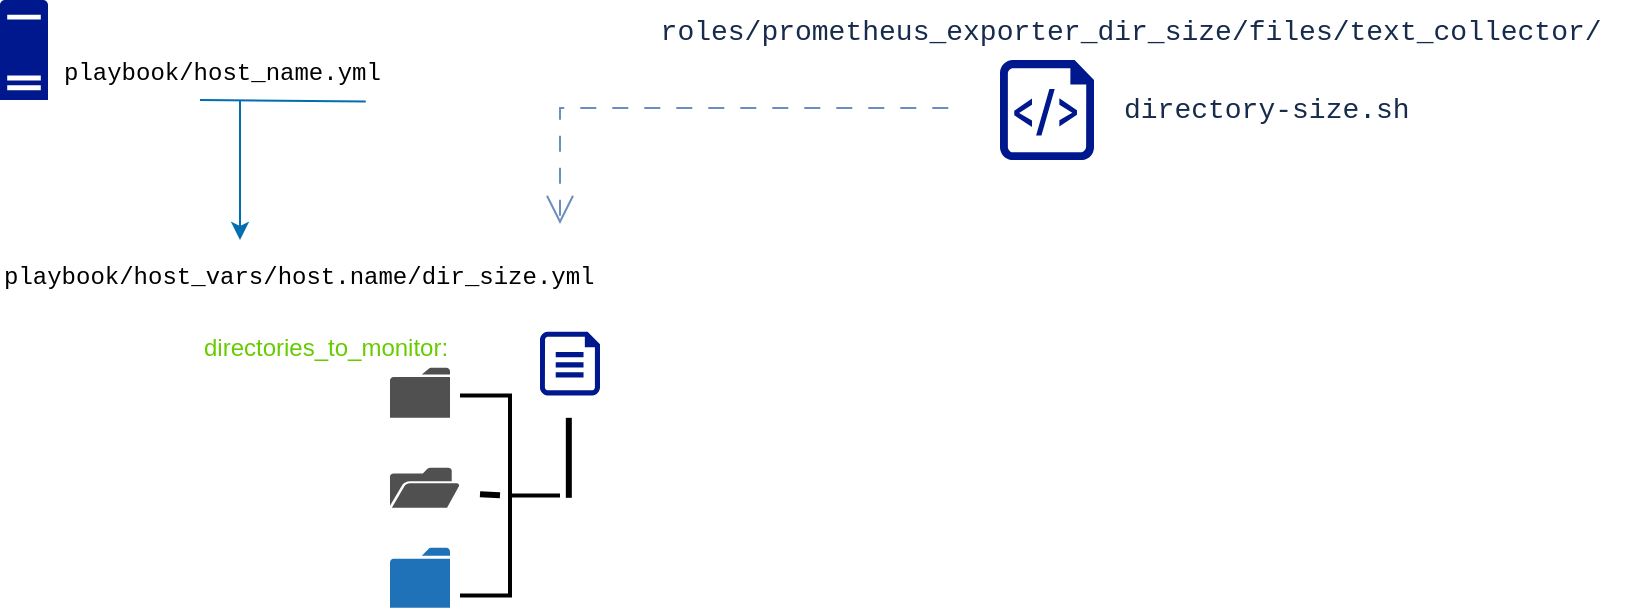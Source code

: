 <mxfile version="24.6.4" type="github">
  <diagram name="Page-1" id="HYofu469Ok2oPQixLi18">
    <mxGraphModel dx="2440" dy="1366" grid="1" gridSize="10" guides="1" tooltips="1" connect="1" arrows="1" fold="1" page="1" pageScale="1" pageWidth="827" pageHeight="1169" math="0" shadow="0">
      <root>
        <mxCell id="0" />
        <mxCell id="1" parent="0" />
        <mxCell id="WQhL-T7OeGWusMz7-_pZ-56" value="" style="sketch=0;pointerEvents=1;shadow=0;dashed=0;html=1;strokeColor=none;fillColor=#505050;labelPosition=center;verticalLabelPosition=bottom;verticalAlign=top;outlineConnect=0;align=center;shape=mxgraph.office.concepts.folder;" vertex="1" parent="1">
          <mxGeometry x="205" y="191.91" width="30" height="25" as="geometry" />
        </mxCell>
        <mxCell id="WQhL-T7OeGWusMz7-_pZ-57" value="" style="sketch=0;pointerEvents=1;shadow=0;dashed=0;html=1;strokeColor=none;fillColor=#505050;labelPosition=center;verticalLabelPosition=bottom;verticalAlign=top;outlineConnect=0;align=center;shape=mxgraph.office.concepts.folder_open;" vertex="1" parent="1">
          <mxGeometry x="205" y="241.91" width="35" height="20" as="geometry" />
        </mxCell>
        <mxCell id="WQhL-T7OeGWusMz7-_pZ-58" value="" style="sketch=0;pointerEvents=1;shadow=0;dashed=0;html=1;strokeColor=none;labelPosition=center;verticalLabelPosition=bottom;verticalAlign=top;outlineConnect=0;align=center;shape=mxgraph.office.concepts.folder;fillColor=#2072B8;" vertex="1" parent="1">
          <mxGeometry x="205" y="281.91" width="30" height="30" as="geometry" />
        </mxCell>
        <mxCell id="WQhL-T7OeGWusMz7-_pZ-59" value="" style="sketch=0;aspect=fixed;pointerEvents=1;shadow=0;dashed=0;html=1;strokeColor=none;labelPosition=center;verticalLabelPosition=bottom;verticalAlign=top;align=center;fillColor=#00188D;shape=mxgraph.azure.file" vertex="1" parent="1">
          <mxGeometry x="280" y="173.82" width="30" height="31.91" as="geometry" />
        </mxCell>
        <UserObject label="&lt;pre&gt;&lt;font face=&quot;Courier New&quot;&gt;playbook/host_vars/host.name/dir_size.yml&lt;/font&gt;&lt;/pre&gt;" link="playbook/host_vars/host.name/dir_size.yml" id="WQhL-T7OeGWusMz7-_pZ-60">
          <mxCell style="text;whiteSpace=wrap;html=1;" vertex="1" parent="1">
            <mxGeometry x="10" y="120" width="260" height="40" as="geometry" />
          </mxCell>
        </UserObject>
        <mxCell id="WQhL-T7OeGWusMz7-_pZ-63" value="" style="strokeWidth=2;html=1;shape=mxgraph.flowchart.annotation_2;align=left;labelPosition=right;pointerEvents=1;rotation=-180;" vertex="1" parent="1">
          <mxGeometry x="240" y="205.73" width="50" height="100" as="geometry" />
        </mxCell>
        <mxCell id="WQhL-T7OeGWusMz7-_pZ-65" value="" style="endArrow=none;html=1;rounded=0;strokeWidth=3;" edge="1" parent="1">
          <mxGeometry width="50" height="50" relative="1" as="geometry">
            <mxPoint x="250" y="255.14" as="sourcePoint" />
            <mxPoint x="260" y="255.64" as="targetPoint" />
          </mxGeometry>
        </mxCell>
        <mxCell id="WQhL-T7OeGWusMz7-_pZ-66" value="&lt;font color=&quot;#66cc00&quot;&gt;directories_to_monitor:&lt;/font&gt;" style="text;whiteSpace=wrap;html=1;" vertex="1" parent="1">
          <mxGeometry x="110" y="167.64" width="160" height="44.27" as="geometry" />
        </mxCell>
        <mxCell id="WQhL-T7OeGWusMz7-_pZ-67" value="" style="endArrow=none;html=1;rounded=0;strokeWidth=3;" edge="1" parent="1">
          <mxGeometry width="50" height="50" relative="1" as="geometry">
            <mxPoint x="294.41" y="256.91" as="sourcePoint" />
            <mxPoint x="294.41" y="216.91" as="targetPoint" />
            <Array as="points" />
          </mxGeometry>
        </mxCell>
        <mxCell id="WQhL-T7OeGWusMz7-_pZ-68" value="" style="sketch=0;aspect=fixed;pointerEvents=1;shadow=0;dashed=0;html=1;strokeColor=none;labelPosition=center;verticalLabelPosition=bottom;verticalAlign=top;align=center;fillColor=#00188D;shape=mxgraph.azure.script_file" vertex="1" parent="1">
          <mxGeometry x="510" y="38" width="47" height="50" as="geometry" />
        </mxCell>
        <mxCell id="WQhL-T7OeGWusMz7-_pZ-69" value="&lt;code style=&quot;font-family: SFMono-Medium, &amp;quot;SF Mono&amp;quot;, &amp;quot;Segoe UI Mono&amp;quot;, &amp;quot;Roboto Mono&amp;quot;, &amp;quot;Ubuntu Mono&amp;quot;, Menlo, Courier, monospace; color: rgb(23, 43, 77); font-size: 14px; text-align: start; text-wrap: wrap; background-color: rgb(255, 255, 255);&quot;&gt;roles/prometheus_exporter_dir_size/files/text_collector/&lt;/code&gt;&lt;span style=&quot;color: rgb(23, 43, 77); font-family: -apple-system, &amp;quot;system-ui&amp;quot;, &amp;quot;Segoe UI&amp;quot;, Roboto, Oxygen, Ubuntu, &amp;quot;Fira Sans&amp;quot;, &amp;quot;Droid Sans&amp;quot;, &amp;quot;Helvetica Neue&amp;quot;, sans-serif; font-size: 14px; text-align: start; text-wrap: wrap; background-color: rgb(255, 255, 255);&quot;&gt;&amp;nbsp;&lt;/span&gt;" style="text;html=1;align=center;verticalAlign=middle;resizable=0;points=[];autosize=1;strokeColor=none;fillColor=none;" vertex="1" parent="1">
          <mxGeometry x="327" y="8" width="500" height="30" as="geometry" />
        </mxCell>
        <UserObject label="&lt;span style=&quot;color: rgb(23, 43, 77); font-family: SFMono-Medium, &amp;quot;SF Mono&amp;quot;, &amp;quot;Segoe UI Mono&amp;quot;, &amp;quot;Roboto Mono&amp;quot;, &amp;quot;Ubuntu Mono&amp;quot;, Menlo, Courier, monospace; font-size: 14px; font-style: normal; font-variant-ligatures: normal; font-variant-caps: normal; font-weight: 400; letter-spacing: normal; orphans: 2; text-align: start; text-indent: 0px; text-transform: none; widows: 2; word-spacing: 0px; -webkit-text-stroke-width: 0px; white-space: normal; background-color: rgb(255, 255, 255); text-decoration-thickness: initial; text-decoration-style: initial; text-decoration-color: initial; display: inline !important; float: none;&quot;&gt;directory-size.sh&lt;/span&gt;" link="&lt;span style=&quot;color: rgb(23, 43, 77); font-family: SFMono-Medium, &amp;quot;SF Mono&amp;quot;, &amp;quot;Segoe UI Mono&amp;quot;, &amp;quot;Roboto Mono&amp;quot;, &amp;quot;Ubuntu Mono&amp;quot;, Menlo, Courier, monospace; font-size: 14px; font-style: normal; font-variant-ligatures: normal; font-variant-caps: normal; font-weight: 400; letter-spacing: normal; orphans: 2; text-align: start; text-indent: 0px; text-transform: none; widows: 2; word-spacing: 0px; -webkit-text-stroke-width: 0px; white-space: normal; background-color: rgb(255, 255, 255); text-decoration-thickness: initial; text-decoration-style: initial; text-decoration-color: initial; display: inline !important; float: none;&quot;&gt;directory-size.sh&lt;/span&gt;" id="WQhL-T7OeGWusMz7-_pZ-70">
          <mxCell style="text;whiteSpace=wrap;html=1;" vertex="1" parent="1">
            <mxGeometry x="570" y="48" width="180" height="40" as="geometry" />
          </mxCell>
        </UserObject>
        <mxCell id="WQhL-T7OeGWusMz7-_pZ-71" value="" style="endArrow=open;endFill=1;endSize=12;html=1;rounded=0;flowAnimation=1;fillColor=#dae8fc;strokeColor=#6c8ebf;" edge="1" parent="1">
          <mxGeometry width="160" relative="1" as="geometry">
            <mxPoint x="490" y="62" as="sourcePoint" />
            <mxPoint x="290" y="120" as="targetPoint" />
            <Array as="points">
              <mxPoint x="290" y="62" />
            </Array>
          </mxGeometry>
        </mxCell>
        <mxCell id="WQhL-T7OeGWusMz7-_pZ-73" value="" style="sketch=0;aspect=fixed;pointerEvents=1;shadow=0;dashed=0;html=1;strokeColor=none;labelPosition=center;verticalLabelPosition=bottom;verticalAlign=top;align=center;fillColor=#00188D;shape=mxgraph.mscae.enterprise.server_generic" vertex="1" parent="1">
          <mxGeometry x="10" y="8" width="24" height="50" as="geometry" />
        </mxCell>
        <UserObject label="&lt;pre&gt;&lt;font face=&quot;Courier New&quot;&gt;playbook/host_name.yml&lt;/font&gt;&lt;/pre&gt;" link="playbook/host_vars/host.name/dir_size.yml" id="WQhL-T7OeGWusMz7-_pZ-74">
          <mxCell style="text;whiteSpace=wrap;html=1;" vertex="1" parent="1">
            <mxGeometry x="40" y="18" width="260" height="40" as="geometry" />
          </mxCell>
        </UserObject>
        <mxCell id="WQhL-T7OeGWusMz7-_pZ-77" value="" style="endArrow=classic;html=1;rounded=0;fillColor=#1ba1e2;strokeColor=#006EAF;" edge="1" parent="1">
          <mxGeometry width="50" height="50" relative="1" as="geometry">
            <mxPoint x="130" y="58" as="sourcePoint" />
            <mxPoint x="130" y="128" as="targetPoint" />
            <Array as="points">
              <mxPoint x="130" y="98" />
            </Array>
          </mxGeometry>
        </mxCell>
        <mxCell id="WQhL-T7OeGWusMz7-_pZ-78" value="" style="endArrow=none;html=1;rounded=0;fillColor=#1ba1e2;strokeColor=#006EAF;entryX=0.588;entryY=1.018;entryDx=0;entryDy=0;entryPerimeter=0;" edge="1" parent="1" target="WQhL-T7OeGWusMz7-_pZ-74">
          <mxGeometry width="50" height="50" relative="1" as="geometry">
            <mxPoint x="110" y="58" as="sourcePoint" />
            <mxPoint x="180" y="58" as="targetPoint" />
          </mxGeometry>
        </mxCell>
      </root>
    </mxGraphModel>
  </diagram>
</mxfile>
